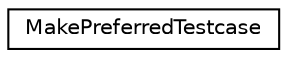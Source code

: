 digraph "Graphical Class Hierarchy"
{
  edge [fontname="Helvetica",fontsize="10",labelfontname="Helvetica",labelfontsize="10"];
  node [fontname="Helvetica",fontsize="10",shape=record];
  rankdir="LR";
  Node0 [label="MakePreferredTestcase",height=0.2,width=0.4,color="black", fillcolor="white", style="filled",URL="$struct_make_preferred_testcase.html"];
}
